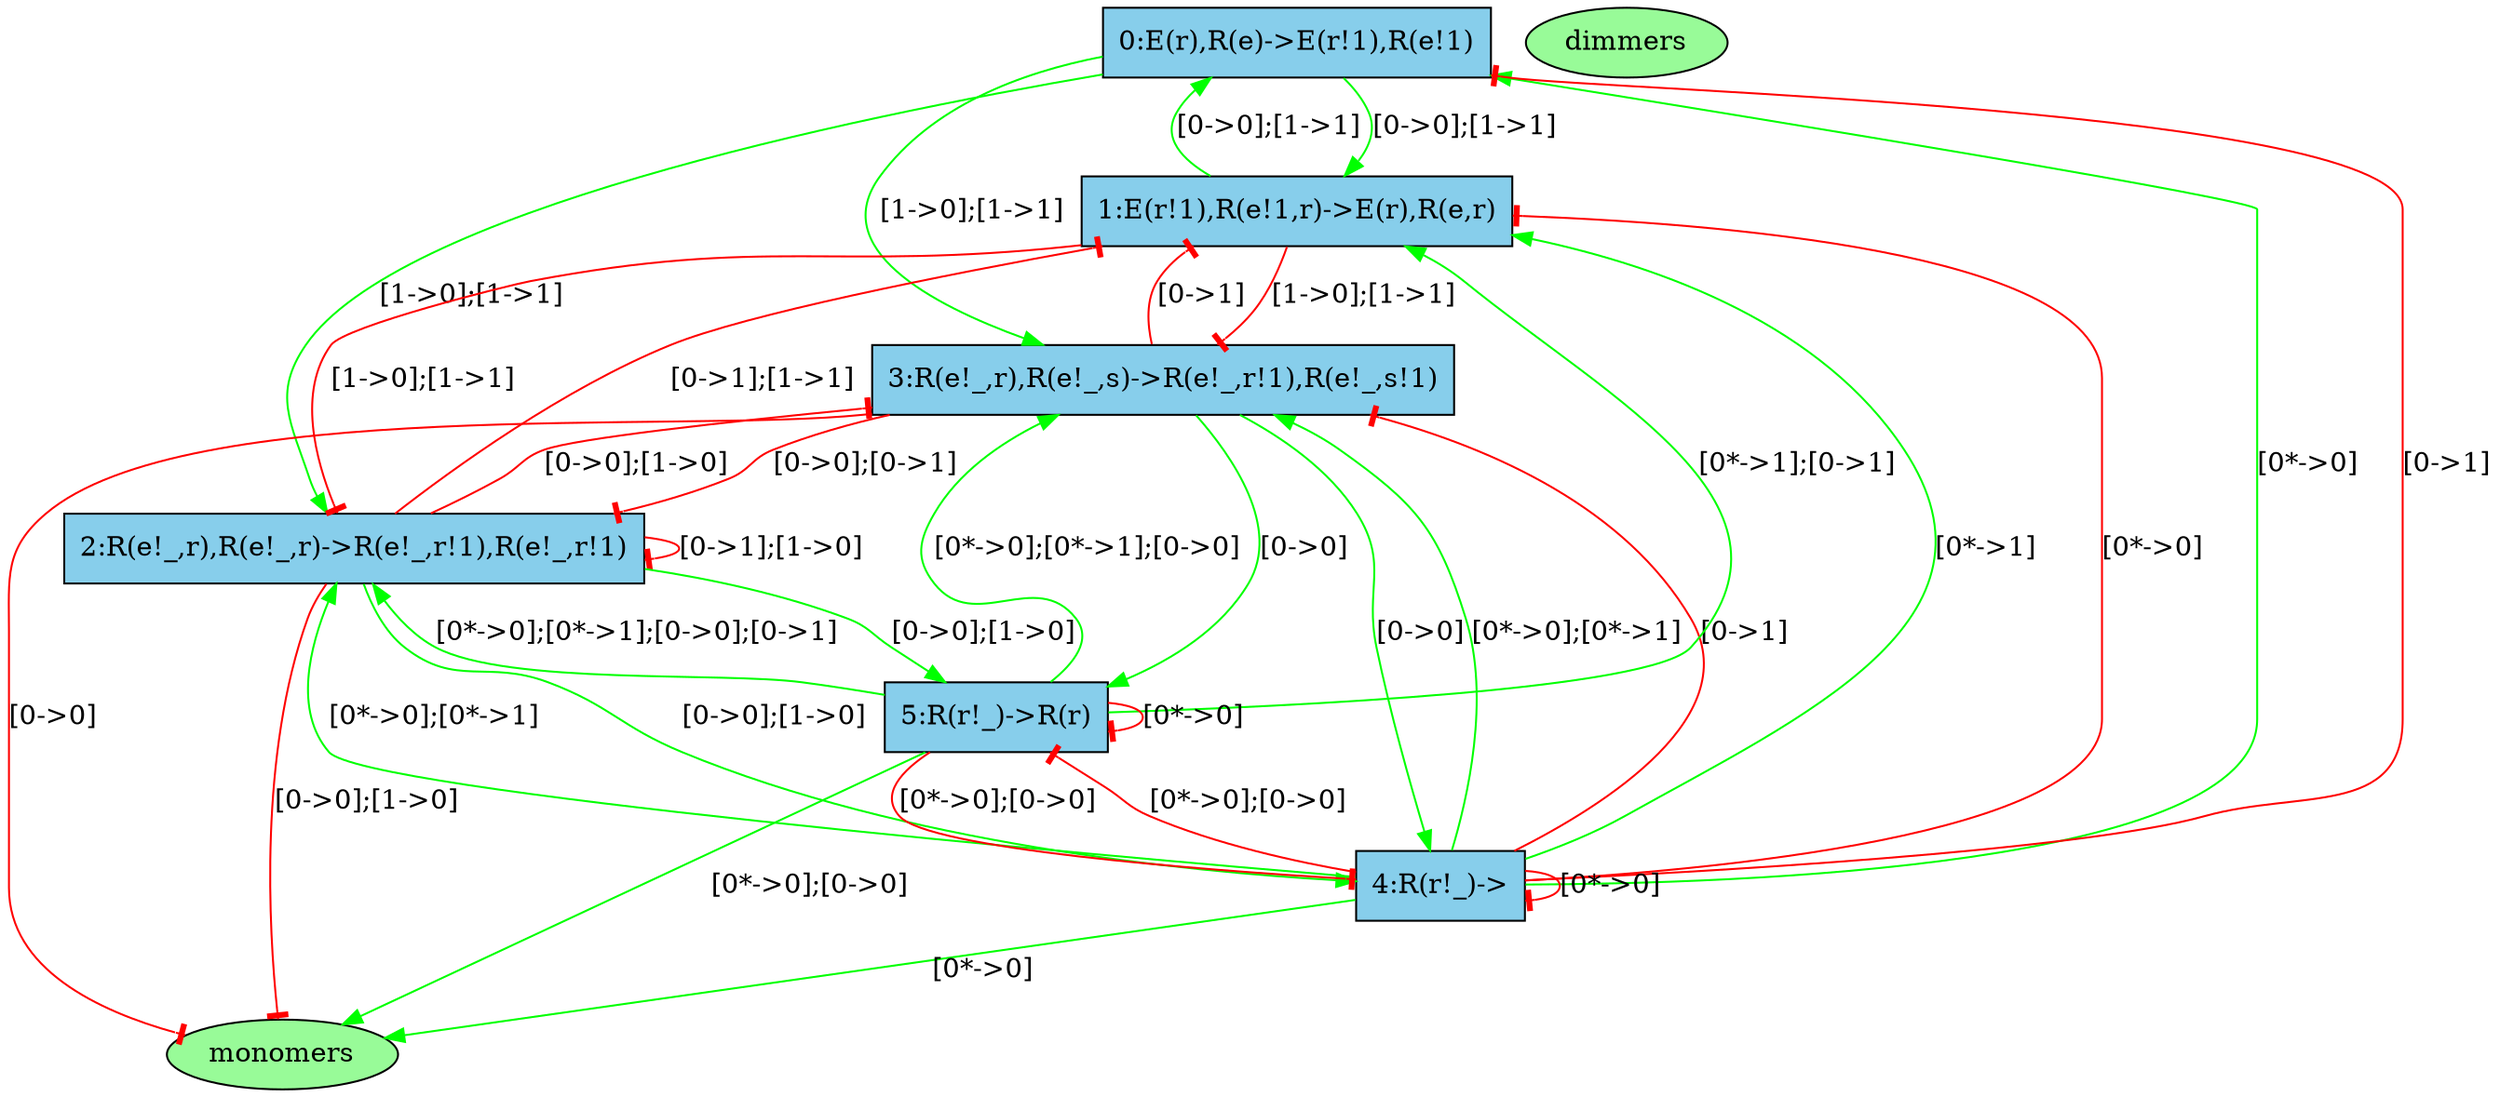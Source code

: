 #This file has been computed by KaSa: a Static Analyzer for Kappa (Kappa Static Analyzer (DomainBased-1917-g407a809-dirty))
#Download sources/binaries at https://github.com/Kappa-Dev/KaSim
#
#Analysis launched at 2016/08/18 06:11:29 (GMT+2) on applecell.home
#Command line is: KaSa erre.ka
#
#This file contains the description of the influence map in dot.
#Please use graphviz (http://www.graphviz.org) or OmniGraffle to export it to a PDF
#
digraph G{
"0:E(r),R(e)->E(r!1),R(e!1)" [shape="box" fillcolor="#87ceeb" style=filled];
"1:E(r!1),R(e!1,r)->E(r),R(e,r)" [shape="box" fillcolor="#87ceeb" style=filled];
"2:R(e!_,r),R(e!_,r)->R(e!_,r!1),R(e!_,r!1)" [shape="box" fillcolor="#87ceeb" style=filled];
"3:R(e!_,r),R(e!_,s)->R(e!_,r!1),R(e!_,s!1)" [shape="box" fillcolor="#87ceeb" style=filled];
"4:R(r!_)->" [shape="box" fillcolor="#87ceeb" style=filled];
"5:R(r!_)->R(r)" [shape="box" fillcolor="#87ceeb" style=filled];

"dimmers" [shape="ellipse" fillcolor="#98fb98" style=filled];
"monomers" [shape="ellipse" fillcolor="#98fb98" style=filled];
"0:E(r),R(e)->E(r!1),R(e!1)" -> "1:E(r!1),R(e!1,r)->E(r),R(e,r)" [label="[0->0];[1->1]" color="green"];
"0:E(r),R(e)->E(r!1),R(e!1)" -> "2:R(e!_,r),R(e!_,r)->R(e!_,r!1),R(e!_,r!1)" [label="[1->0];[1->1]" color="green"];
"0:E(r),R(e)->E(r!1),R(e!1)" -> "3:R(e!_,r),R(e!_,s)->R(e!_,r!1),R(e!_,s!1)" [label="[1->0];[1->1]" color="green"];
"1:E(r!1),R(e!1,r)->E(r),R(e,r)" -> "0:E(r),R(e)->E(r!1),R(e!1)" [label="[0->0];[1->1]" color="green"];
"2:R(e!_,r),R(e!_,r)->R(e!_,r!1),R(e!_,r!1)" -> "4:R(r!_)->" [label="[0->0];[1->0]" color="green"];
"2:R(e!_,r),R(e!_,r)->R(e!_,r!1),R(e!_,r!1)" -> "5:R(r!_)->R(r)" [label="[0->0];[1->0]" color="green"];
"3:R(e!_,r),R(e!_,s)->R(e!_,r!1),R(e!_,s!1)" -> "4:R(r!_)->" [label="[0->0]" color="green"];
"3:R(e!_,r),R(e!_,s)->R(e!_,r!1),R(e!_,s!1)" -> "5:R(r!_)->R(r)" [label="[0->0]" color="green"];
"4:R(r!_)->" -> "0:E(r),R(e)->E(r!1),R(e!1)" [label="[0*->0]" color="green"];
"4:R(r!_)->" -> "1:E(r!1),R(e!1,r)->E(r),R(e,r)" [label="[0*->1]" color="green"];
"4:R(r!_)->" -> "2:R(e!_,r),R(e!_,r)->R(e!_,r!1),R(e!_,r!1)" [label="[0*->0];[0*->1]" color="green"];
"4:R(r!_)->" -> "3:R(e!_,r),R(e!_,s)->R(e!_,r!1),R(e!_,s!1)" [label="[0*->0];[0*->1]" color="green"];
"4:R(r!_)->" -> "monomers" [label="[0*->0]" color="green"];
"5:R(r!_)->R(r)" -> "1:E(r!1),R(e!1,r)->E(r),R(e,r)" [label="[0*->1];[0->1]" color="green"];
"5:R(r!_)->R(r)" -> "2:R(e!_,r),R(e!_,r)->R(e!_,r!1),R(e!_,r!1)" [label="[0*->0];[0*->1];[0->0];[0->1]" color="green"];
"5:R(r!_)->R(r)" -> "3:R(e!_,r),R(e!_,s)->R(e!_,r!1),R(e!_,s!1)" [label="[0*->0];[0*->1];[0->0]" color="green"];
"5:R(r!_)->R(r)" -> "monomers" [label="[0*->0];[0->0]" color="green"];
"1:E(r!1),R(e!1,r)->E(r),R(e,r)" -> "2:R(e!_,r),R(e!_,r)->R(e!_,r!1),R(e!_,r!1)" [label="[1->0];[1->1]" color="red" arrowhead="tee"];
"1:E(r!1),R(e!1,r)->E(r),R(e,r)" -> "3:R(e!_,r),R(e!_,s)->R(e!_,r!1),R(e!_,s!1)" [label="[1->0];[1->1]" color="red" arrowhead="tee"];
"2:R(e!_,r),R(e!_,r)->R(e!_,r!1),R(e!_,r!1)" -> "1:E(r!1),R(e!1,r)->E(r),R(e,r)" [label="[0->1];[1->1]" color="red" arrowhead="tee"];
"2:R(e!_,r),R(e!_,r)->R(e!_,r!1),R(e!_,r!1)" -> "2:R(e!_,r),R(e!_,r)->R(e!_,r!1),R(e!_,r!1)" [label="[0->1];[1->0]" color="red" arrowhead="tee"];
"2:R(e!_,r),R(e!_,r)->R(e!_,r!1),R(e!_,r!1)" -> "3:R(e!_,r),R(e!_,s)->R(e!_,r!1),R(e!_,s!1)" [label="[0->0];[1->0]" color="red" arrowhead="tee"];
"2:R(e!_,r),R(e!_,r)->R(e!_,r!1),R(e!_,r!1)" -> "monomers" [label="[0->0];[1->0]" color="red" arrowhead="tee"];
"3:R(e!_,r),R(e!_,s)->R(e!_,r!1),R(e!_,s!1)" -> "1:E(r!1),R(e!1,r)->E(r),R(e,r)" [label="[0->1]" color="red" arrowhead="tee"];
"3:R(e!_,r),R(e!_,s)->R(e!_,r!1),R(e!_,s!1)" -> "2:R(e!_,r),R(e!_,r)->R(e!_,r!1),R(e!_,r!1)" [label="[0->0];[0->1]" color="red" arrowhead="tee"];
"3:R(e!_,r),R(e!_,s)->R(e!_,r!1),R(e!_,s!1)" -> "monomers" [label="[0->0]" color="red" arrowhead="tee"];
"4:R(r!_)->" -> "0:E(r),R(e)->E(r!1),R(e!1)" [label="[0->1]" color="red" arrowhead="tee"];
"4:R(r!_)->" -> "1:E(r!1),R(e!1,r)->E(r),R(e,r)" [label="[0*->0]" color="red" arrowhead="tee"];
"4:R(r!_)->" -> "3:R(e!_,r),R(e!_,s)->R(e!_,r!1),R(e!_,s!1)" [label="[0->1]" color="red" arrowhead="tee"];
"4:R(r!_)->" -> "4:R(r!_)->" [label="[0*->0]" color="red" arrowhead="tee"];
"4:R(r!_)->" -> "5:R(r!_)->R(r)" [label="[0*->0];[0->0]" color="red" arrowhead="tee"];
"5:R(r!_)->R(r)" -> "4:R(r!_)->" [label="[0*->0];[0->0]" color="red" arrowhead="tee"];
"5:R(r!_)->R(r)" -> "5:R(r!_)->R(r)" [label="[0*->0]" color="red" arrowhead="tee"];
}
